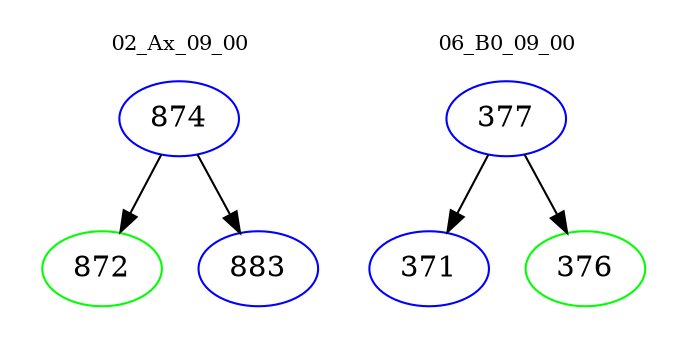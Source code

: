 digraph{
subgraph cluster_0 {
color = white
label = "02_Ax_09_00";
fontsize=10;
T0_874 [label="874", color="blue"]
T0_874 -> T0_872 [color="black"]
T0_872 [label="872", color="green"]
T0_874 -> T0_883 [color="black"]
T0_883 [label="883", color="blue"]
}
subgraph cluster_1 {
color = white
label = "06_B0_09_00";
fontsize=10;
T1_377 [label="377", color="blue"]
T1_377 -> T1_371 [color="black"]
T1_371 [label="371", color="blue"]
T1_377 -> T1_376 [color="black"]
T1_376 [label="376", color="green"]
}
}
